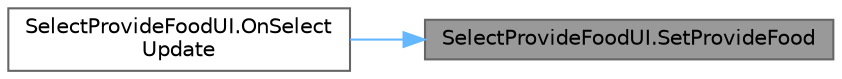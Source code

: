 digraph "SelectProvideFoodUI.SetProvideFood"
{
 // LATEX_PDF_SIZE
  bgcolor="transparent";
  edge [fontname=Helvetica,fontsize=10,labelfontname=Helvetica,labelfontsize=10];
  node [fontname=Helvetica,fontsize=10,shape=box,height=0.2,width=0.4];
  rankdir="RL";
  Node1 [id="Node000001",label="SelectProvideFoodUI.SetProvideFood",height=0.2,width=0.4,color="gray40", fillcolor="grey60", style="filled", fontcolor="black",tooltip=" "];
  Node1 -> Node2 [id="edge2_Node000001_Node000002",dir="back",color="steelblue1",style="solid",tooltip=" "];
  Node2 [id="Node000002",label="SelectProvideFoodUI.OnSelect\lUpdate",height=0.2,width=0.4,color="grey40", fillcolor="white", style="filled",URL="$class_select_provide_food_u_i.html#a206fdbc907864fcf948612b59e482507",tooltip="選択中の場合に動作(OnUpdateより先に行われる)"];
}
